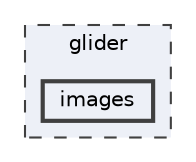 digraph "/Users/michellmonroy/Documents/dev-glider/glider/images"
{
 // LATEX_PDF_SIZE
  bgcolor="transparent";
  edge [fontname=Helvetica,fontsize=10,labelfontname=Helvetica,labelfontsize=10];
  node [fontname=Helvetica,fontsize=10,shape=box,height=0.2,width=0.4];
  compound=true
  subgraph clusterdir_4de169e4703885b9ee6c6c3bcc6685f0 {
    graph [ bgcolor="#edf0f7", pencolor="grey25", label="glider", fontname=Helvetica,fontsize=10 style="filled,dashed", URL="dir_4de169e4703885b9ee6c6c3bcc6685f0.html",tooltip=""]
  dir_3b366eb97865186d34e5fa6525c91ffc [label="images", fillcolor="#edf0f7", color="grey25", style="filled,bold", URL="dir_3b366eb97865186d34e5fa6525c91ffc.html",tooltip=""];
  }
}
